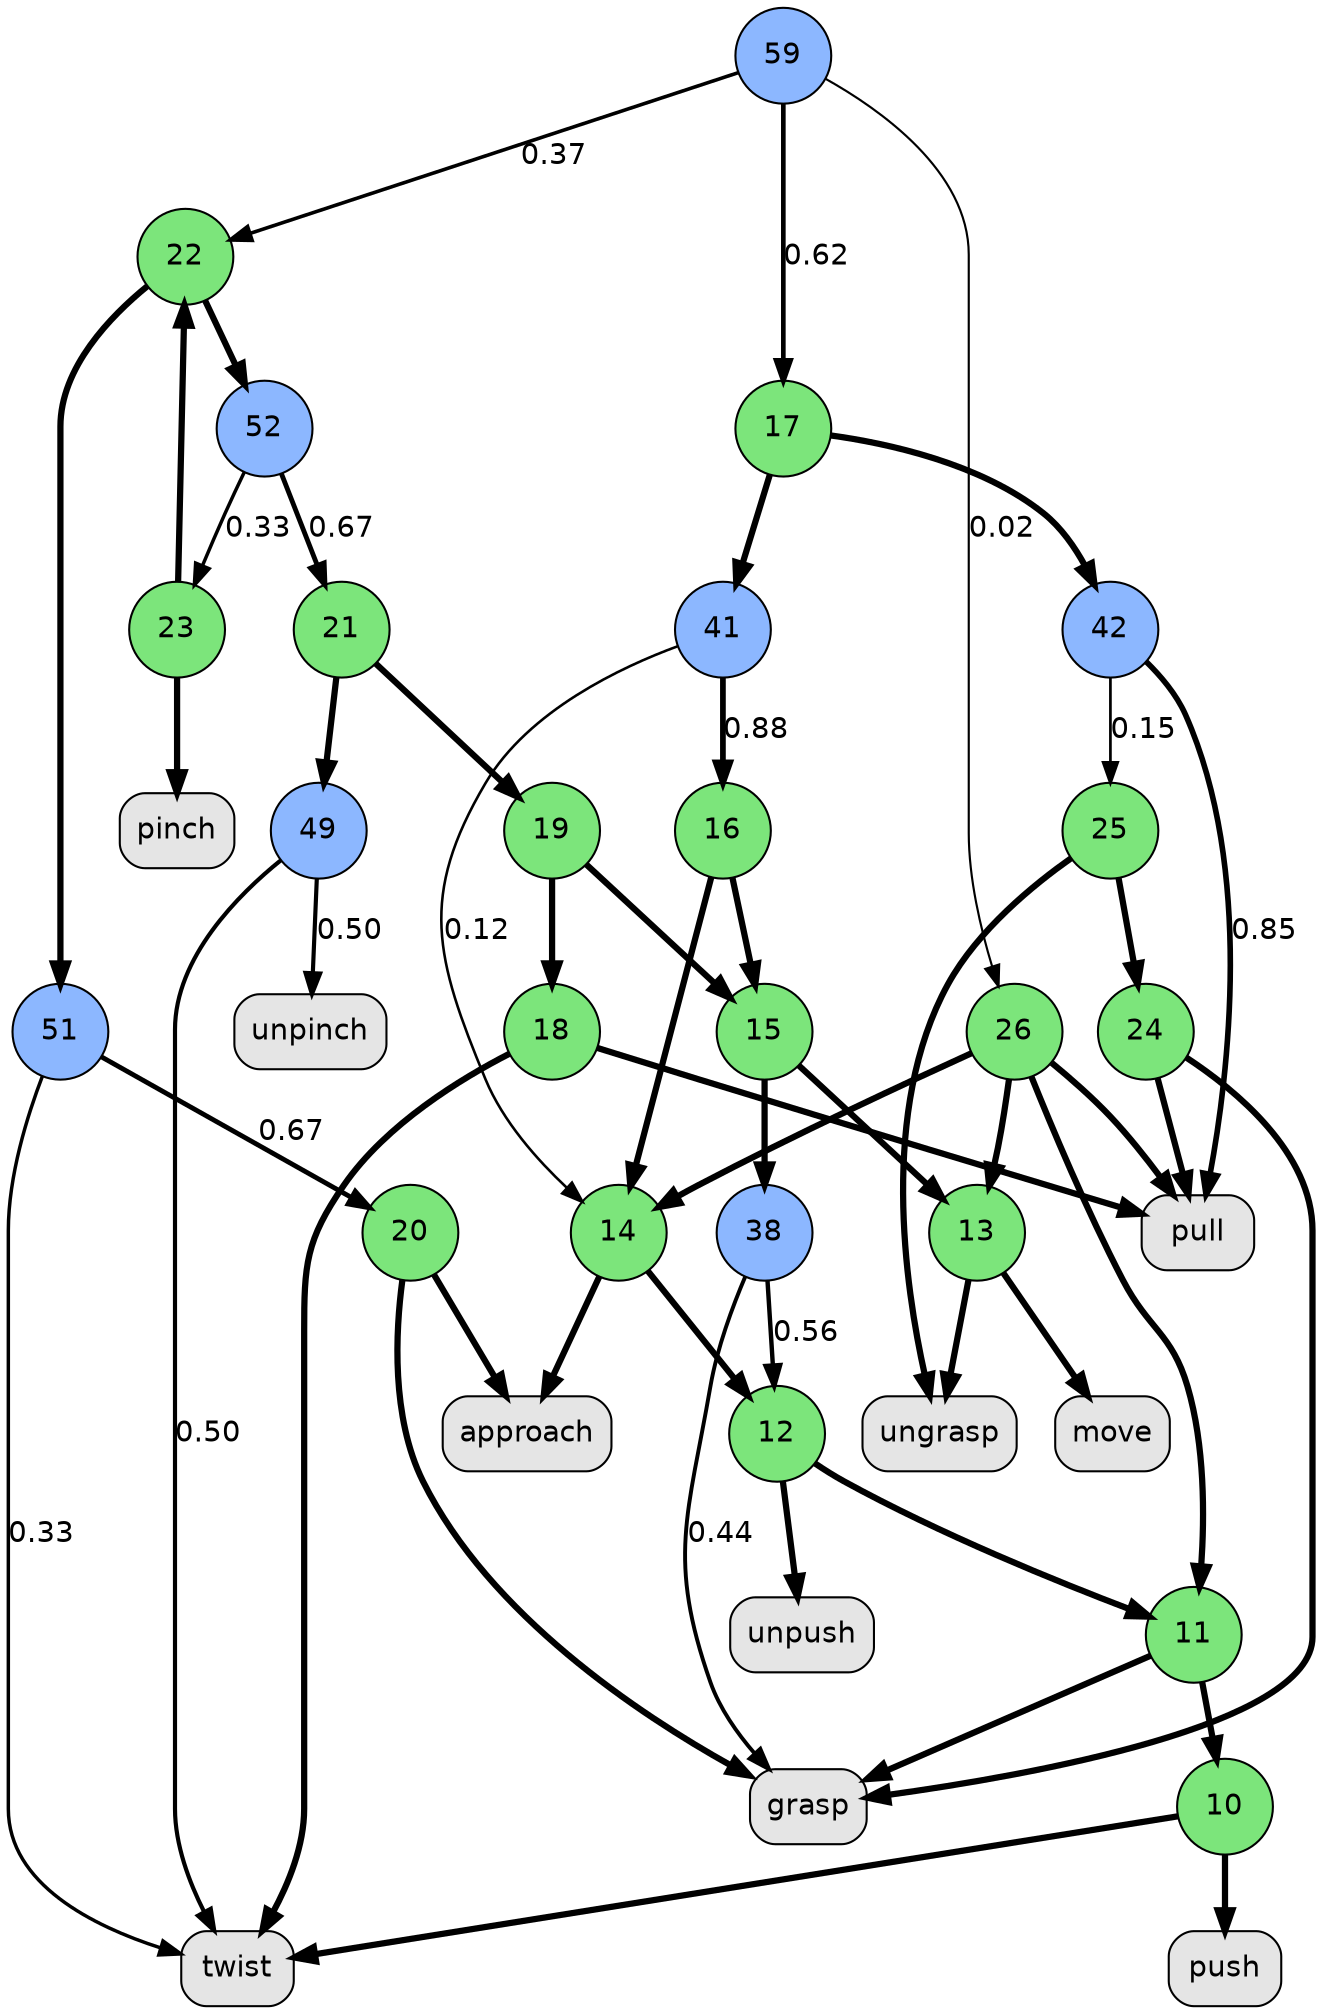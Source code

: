 digraph G {
graph[fontname = "DejaVu Sans"];
node[fontname = "DejaVu Sans"];
edge[fontname = "DejaVu Sans"];
59 [shape=circle, fillcolor="#8cb7ff", style=filled, color=black, ranksep=0.5, nodesep=0.5]
59 -> 26 [label = "0.02", penwidth=1.0307692307692307, weight=3 ]
59 -> 17 [label = "0.62", penwidth=2.230769230769231, weight=3 ]
59 -> 22 [label = "0.37", penwidth=1.7384615384615385, weight=3 ]
26 [shape=circle, fillcolor="#7ce57b", style=filled, color=black, ranksep=0.5, nodesep=0.5]
26 -> pull [penwidth=3, weight=3]
26 -> 11 [penwidth=3, weight=3]
26 -> 13 [penwidth=3, weight=3]
26 -> 14 [penwidth=3, weight=3]
17 [shape=circle, fillcolor="#7ce57b", style=filled, color=black, ranksep=0.5, nodesep=0.5]
17 -> 41 [penwidth=3, weight=3]
17 -> 42 [penwidth=3, weight=3]
22 [shape=circle, fillcolor="#7ce57b", style=filled, color=black, ranksep=0.5, nodesep=0.5]
22 -> 51 [penwidth=3, weight=3]
22 -> 52 [penwidth=3, weight=3]
pull [shape=box, fillcolor=grey90, style="rounded,filled", ranksep=0.5, nodesep=0.5]
11 [shape=circle, fillcolor="#7ce57b", style=filled, color=black, ranksep=0.5, nodesep=0.5]
11 -> grasp [penwidth=3, weight=3]
11 -> 10 [penwidth=3, weight=3]
13 [shape=circle, fillcolor="#7ce57b", style=filled, color=black, ranksep=0.5, nodesep=0.5]
13 -> ungrasp [penwidth=3, weight=3]
13 -> move [penwidth=3, weight=3]
14 [shape=circle, fillcolor="#7ce57b", style=filled, color=black, ranksep=0.5, nodesep=0.5]
14 -> approach [penwidth=3, weight=3]
14 -> 12 [penwidth=3, weight=3]
grasp [shape=box, fillcolor=grey90, style="rounded,filled", ranksep=0.5, nodesep=0.5]
10 [shape=circle, fillcolor="#7ce57b", style=filled, color=black, ranksep=0.5, nodesep=0.5]
10 -> push [penwidth=3, weight=3]
10 -> twist [penwidth=3, weight=3]
push [shape=box, fillcolor=grey90, style="rounded,filled", ranksep=0.5, nodesep=0.5]
twist [shape=box, fillcolor=grey90, style="rounded,filled", ranksep=0.5, nodesep=0.5]
ungrasp [shape=box, fillcolor=grey90, style="rounded,filled", ranksep=0.5, nodesep=0.5]
move [shape=box, fillcolor=grey90, style="rounded,filled", ranksep=0.5, nodesep=0.5]
approach [shape=box, fillcolor=grey90, style="rounded,filled", ranksep=0.5, nodesep=0.5]
12 [shape=circle, fillcolor="#7ce57b", style=filled, color=black, ranksep=0.5, nodesep=0.5]
12 -> 11 [penwidth=3, weight=3]
12 -> unpush [penwidth=3, weight=3]
unpush [shape=box, fillcolor=grey90, style="rounded,filled", ranksep=0.5, nodesep=0.5]
41 [shape=circle, fillcolor="#8cb7ff", style=filled, color=black, ranksep=0.5, nodesep=0.5]
41 -> 16 [label = "0.88", penwidth=2.75, weight=3 ]
41 -> 14 [label = "0.12", penwidth=1.25, weight=3 ]
42 [shape=circle, fillcolor="#8cb7ff", style=filled, color=black, ranksep=0.5, nodesep=0.5]
42 -> pull [label = "0.85", penwidth=2.7, weight=3 ]
42 -> 25 [label = "0.15", penwidth=1.3, weight=3 ]
16 [shape=circle, fillcolor="#7ce57b", style=filled, color=black, ranksep=0.5, nodesep=0.5]
16 -> 14 [penwidth=3, weight=3]
16 -> 15 [penwidth=3, weight=3]
15 [shape=circle, fillcolor="#7ce57b", style=filled, color=black, ranksep=0.5, nodesep=0.5]
15 -> 13 [penwidth=3, weight=3]
15 -> 38 [penwidth=3, weight=3]
38 [shape=circle, fillcolor="#8cb7ff", style=filled, color=black, ranksep=0.5, nodesep=0.5]
38 -> grasp [label = "0.44", penwidth=1.8813559322033897, weight=3 ]
38 -> 12 [label = "0.56", penwidth=2.11864406779661, weight=3 ]
25 [shape=circle, fillcolor="#7ce57b", style=filled, color=black, ranksep=0.5, nodesep=0.5]
25 -> ungrasp [penwidth=3, weight=3]
25 -> 24 [penwidth=3, weight=3]
24 [shape=circle, fillcolor="#7ce57b", style=filled, color=black, ranksep=0.5, nodesep=0.5]
24 -> grasp [penwidth=3, weight=3]
24 -> pull [penwidth=3, weight=3]
51 [shape=circle, fillcolor="#8cb7ff", style=filled, color=black, ranksep=0.5, nodesep=0.5]
51 -> 20 [label = "0.67", penwidth=2.333333333333333, weight=3 ]
51 -> twist [label = "0.33", penwidth=1.6666666666666665, weight=3 ]
52 [shape=circle, fillcolor="#8cb7ff", style=filled, color=black, ranksep=0.5, nodesep=0.5]
52 -> 21 [label = "0.67", penwidth=2.333333333333333, weight=3 ]
52 -> 23 [label = "0.33", penwidth=1.6666666666666665, weight=3 ]
20 [shape=circle, fillcolor="#7ce57b", style=filled, color=black, ranksep=0.5, nodesep=0.5]
20 -> approach [penwidth=3, weight=3]
20 -> grasp [penwidth=3, weight=3]
21 [shape=circle, fillcolor="#7ce57b", style=filled, color=black, ranksep=0.5, nodesep=0.5]
21 -> 49 [penwidth=3, weight=3]
21 -> 19 [penwidth=3, weight=3]
23 [shape=circle, fillcolor="#7ce57b", style=filled, color=black, ranksep=0.5, nodesep=0.5]
23 -> pinch [penwidth=3, weight=3]
23 -> 22 [penwidth=3, weight=3]
49 [shape=circle, fillcolor="#8cb7ff", style=filled, color=black, ranksep=0.5, nodesep=0.5]
49 -> unpinch [label = "0.50", penwidth=2.0, weight=3 ]
49 -> twist [label = "0.50", penwidth=2.0, weight=3 ]
19 [shape=circle, fillcolor="#7ce57b", style=filled, color=black, ranksep=0.5, nodesep=0.5]
19 -> 15 [penwidth=3, weight=3]
19 -> 18 [penwidth=3, weight=3]
unpinch [shape=box, fillcolor=grey90, style="rounded,filled", ranksep=0.5, nodesep=0.5]
18 [shape=circle, fillcolor="#7ce57b", style=filled, color=black, ranksep=0.5, nodesep=0.5]
18 -> twist [penwidth=3, weight=3]
18 -> pull [penwidth=3, weight=3]
pinch [shape=box, fillcolor=grey90, style="rounded,filled", ranksep=0.5, nodesep=0.5]
}